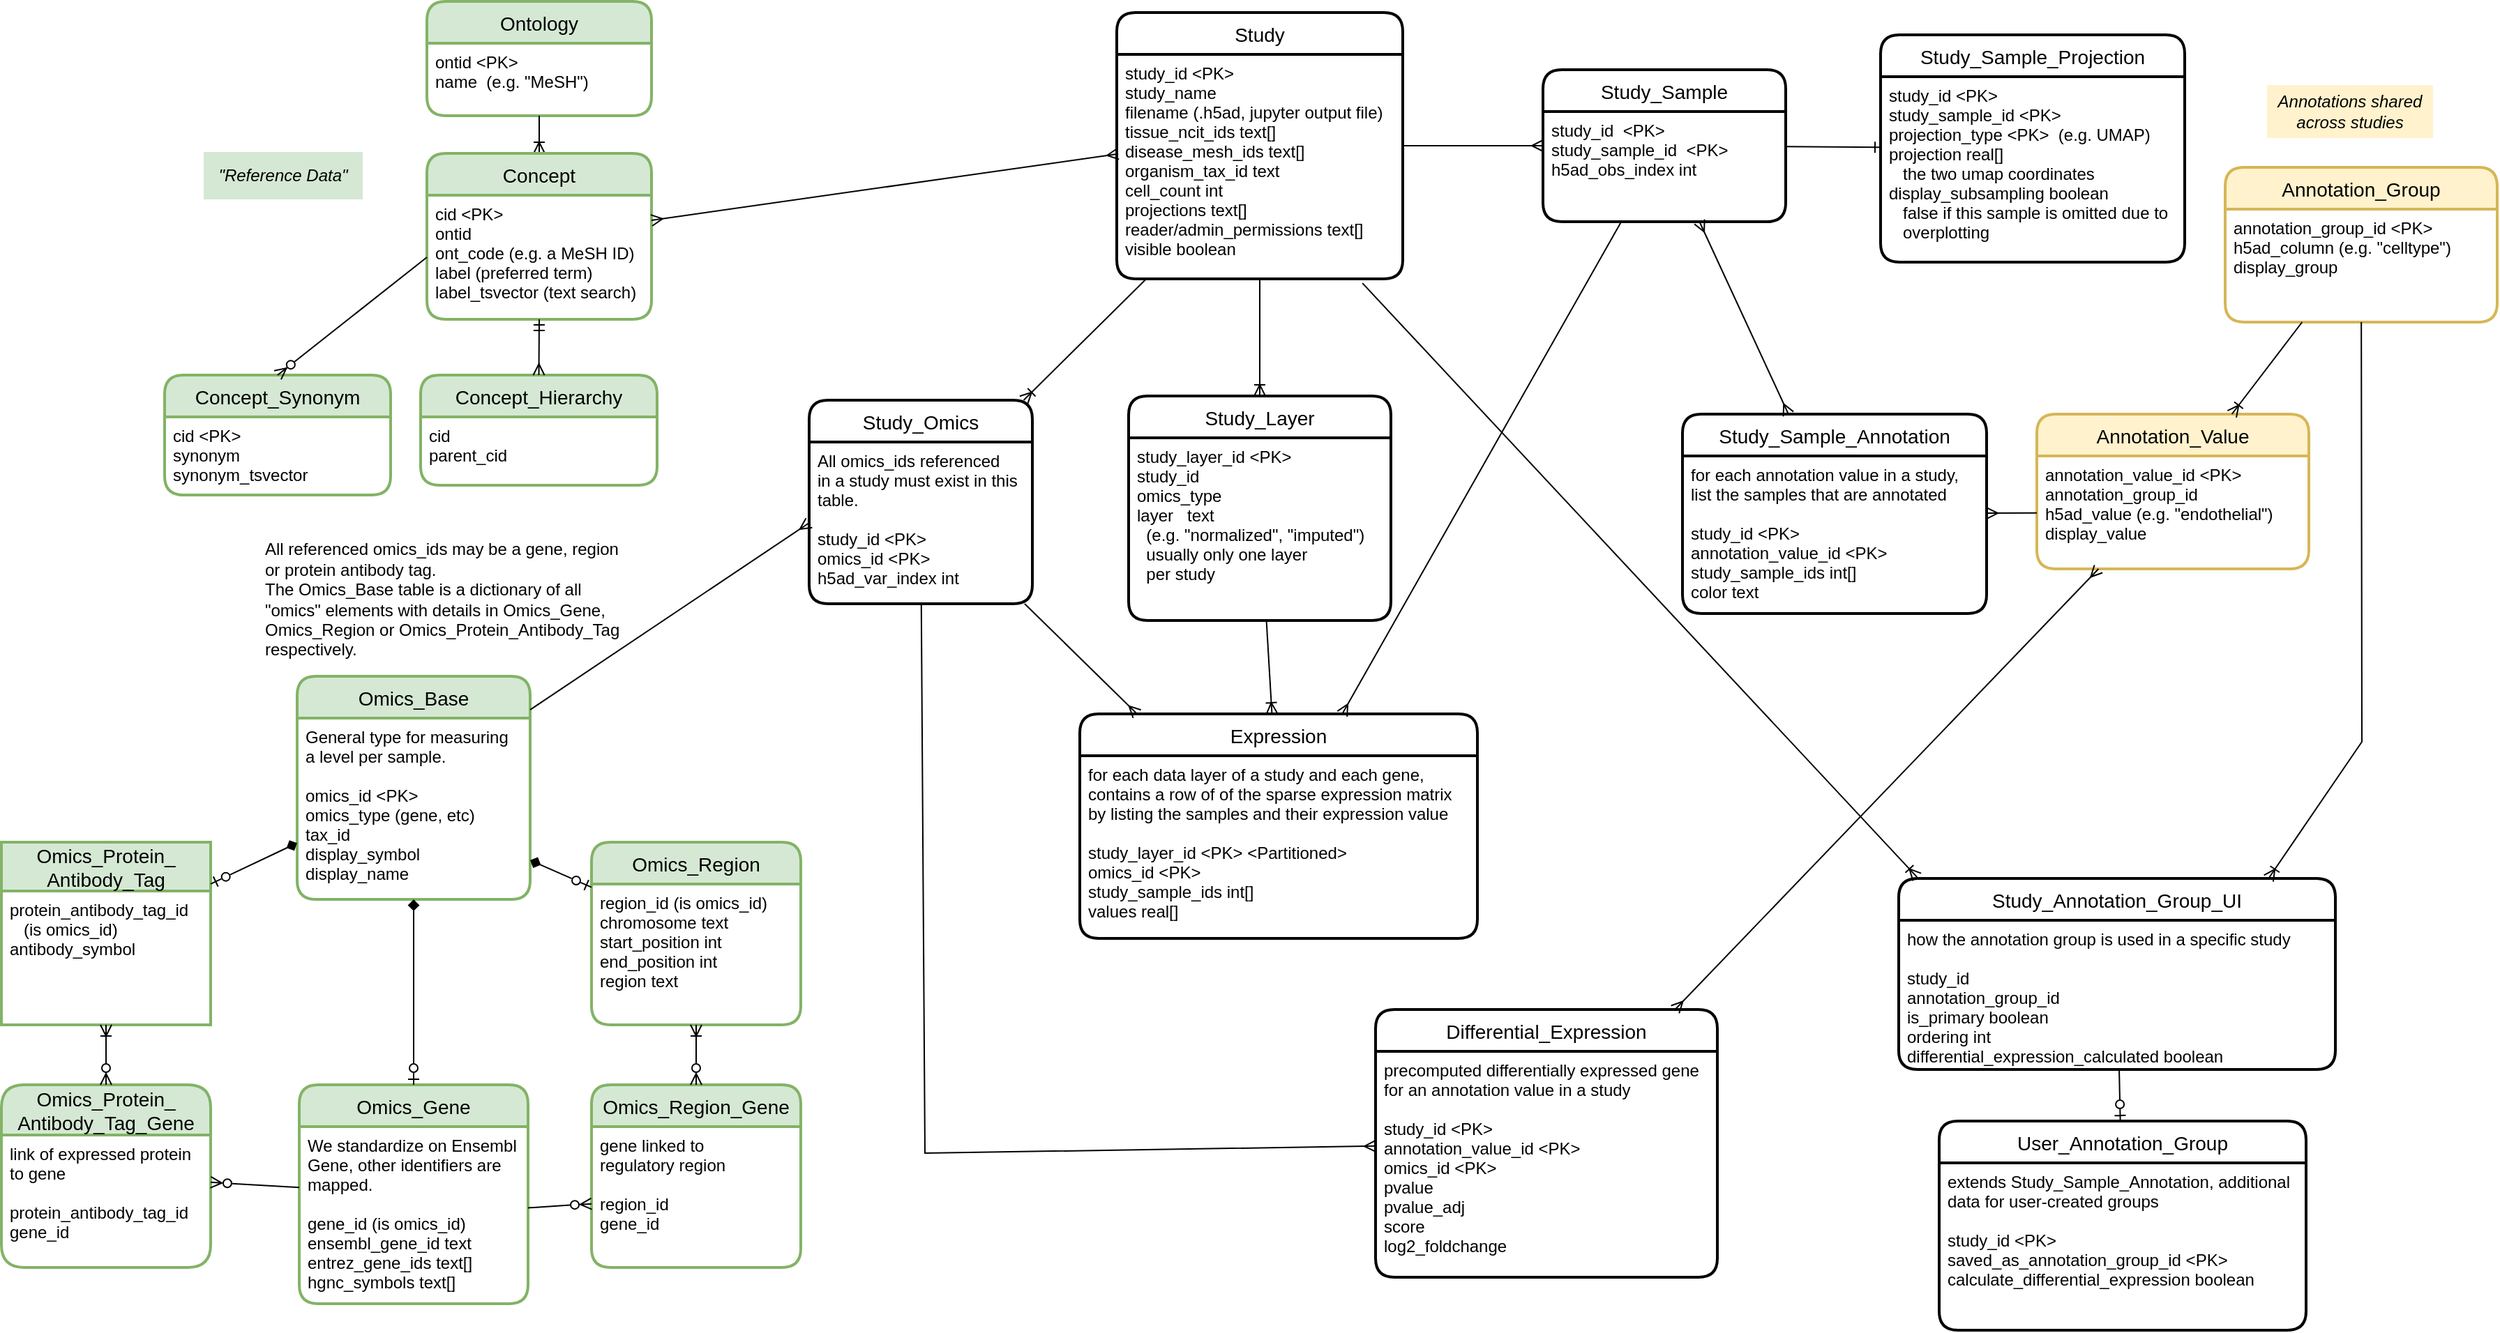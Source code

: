 <mxfile version="20.7.4" type="device"><diagram id="i9OdPr1PfLIzmgVqW9I0" name="Page-1"><mxGraphModel dx="2138" dy="1360" grid="0" gridSize="10" guides="1" tooltips="1" connect="1" arrows="1" fold="1" page="0" pageScale="1" pageWidth="827" pageHeight="1169" math="0" shadow="0"><root><mxCell id="0"/><mxCell id="1" parent="0"/><mxCell id="6dehqjQ2YJBC4APMbsgb-1" value="Study" style="swimlane;childLayout=stackLayout;horizontal=1;startSize=30;horizontalStack=0;rounded=1;fontSize=14;fontStyle=0;strokeWidth=2;resizeParent=0;resizeLast=1;shadow=0;dashed=0;align=center;" parent="1" vertex="1"><mxGeometry x="656.5" y="311" width="205" height="191" as="geometry"/></mxCell><mxCell id="6dehqjQ2YJBC4APMbsgb-2" value="study_id &lt;PK&gt;&#10;study_name&#10;filename (.h5ad, jupyter output file)&#10;tissue_ncit_ids text[]&#10;disease_mesh_ids text[]&#10;organism_tax_id text&#10;cell_count int&#10;projections text[]&#10;reader/admin_permissions text[]&#10;visible boolean" style="align=left;strokeColor=none;fillColor=none;spacingLeft=4;fontSize=12;verticalAlign=top;resizable=0;rotatable=0;part=1;" parent="6dehqjQ2YJBC4APMbsgb-1" vertex="1"><mxGeometry y="30" width="205" height="161" as="geometry"/></mxCell><mxCell id="6dehqjQ2YJBC4APMbsgb-4" value="Ontology" style="swimlane;childLayout=stackLayout;horizontal=1;startSize=30;horizontalStack=0;rounded=1;fontSize=14;fontStyle=0;strokeWidth=2;resizeParent=0;resizeLast=1;shadow=0;dashed=0;align=center;fillColor=#d5e8d4;strokeColor=#82b366;" parent="1" vertex="1"><mxGeometry x="162" y="303" width="161" height="82" as="geometry"/></mxCell><mxCell id="6dehqjQ2YJBC4APMbsgb-5" value="ontid &lt;PK&gt;&#10;name  (e.g. &quot;MeSH&quot;)&#10;" style="align=left;strokeColor=none;fillColor=none;spacingLeft=4;fontSize=12;verticalAlign=top;resizable=0;rotatable=0;part=1;" parent="6dehqjQ2YJBC4APMbsgb-4" vertex="1"><mxGeometry y="30" width="161" height="52" as="geometry"/></mxCell><mxCell id="6dehqjQ2YJBC4APMbsgb-6" value="" style="fontSize=12;html=1;endArrow=ERoneToMany;rounded=0;exitX=0.5;exitY=1;exitDx=0;exitDy=0;entryX=0.5;entryY=0;entryDx=0;entryDy=0;" parent="1" source="6dehqjQ2YJBC4APMbsgb-5" target="6dehqjQ2YJBC4APMbsgb-7" edge="1"><mxGeometry width="100" height="100" relative="1" as="geometry"><mxPoint x="603" y="584" as="sourcePoint"/><mxPoint x="583" y="423" as="targetPoint"/><Array as="points"/></mxGeometry></mxCell><mxCell id="6dehqjQ2YJBC4APMbsgb-7" value="Concept" style="swimlane;childLayout=stackLayout;horizontal=1;startSize=30;horizontalStack=0;rounded=1;fontSize=14;fontStyle=0;strokeWidth=2;resizeParent=0;resizeLast=1;shadow=0;dashed=0;align=center;fillColor=#d5e8d4;strokeColor=#82b366;" parent="1" vertex="1"><mxGeometry x="162" y="412" width="161" height="119" as="geometry"/></mxCell><mxCell id="6dehqjQ2YJBC4APMbsgb-8" value="cid &lt;PK&gt;&#10;ontid&#10;ont_code (e.g. a MeSH ID)&#10;label (preferred term)&#10;label_tsvector (text search)" style="align=left;strokeColor=none;fillColor=none;spacingLeft=4;fontSize=12;verticalAlign=top;resizable=0;rotatable=0;part=1;" parent="6dehqjQ2YJBC4APMbsgb-7" vertex="1"><mxGeometry y="30" width="161" height="89" as="geometry"/></mxCell><mxCell id="6dehqjQ2YJBC4APMbsgb-9" value="Concept_Hierarchy" style="swimlane;childLayout=stackLayout;horizontal=1;startSize=30;horizontalStack=0;rounded=1;fontSize=14;fontStyle=0;strokeWidth=2;resizeParent=0;resizeLast=1;shadow=0;dashed=0;align=center;fillColor=#d5e8d4;strokeColor=#82b366;" parent="1" vertex="1"><mxGeometry x="157.5" y="571" width="169.5" height="79" as="geometry"/></mxCell><mxCell id="6dehqjQ2YJBC4APMbsgb-10" value="cid&#10;parent_cid&#10;" style="align=left;strokeColor=none;fillColor=none;spacingLeft=4;fontSize=12;verticalAlign=top;resizable=0;rotatable=0;part=1;" parent="6dehqjQ2YJBC4APMbsgb-9" vertex="1"><mxGeometry y="30" width="169.5" height="49" as="geometry"/></mxCell><mxCell id="6dehqjQ2YJBC4APMbsgb-11" value="" style="fontSize=12;html=1;endArrow=ERmany;rounded=0;exitX=0.5;exitY=1;exitDx=0;exitDy=0;entryX=0.5;entryY=0;entryDx=0;entryDy=0;startArrow=ERmandOne;startFill=0;endFill=0;" parent="1" source="6dehqjQ2YJBC4APMbsgb-8" target="6dehqjQ2YJBC4APMbsgb-9" edge="1"><mxGeometry width="100" height="100" relative="1" as="geometry"><mxPoint x="457" y="615" as="sourcePoint"/><mxPoint x="571" y="478" as="targetPoint"/><Array as="points"/></mxGeometry></mxCell><mxCell id="6dehqjQ2YJBC4APMbsgb-12" value="Concept_Synonym" style="swimlane;childLayout=stackLayout;horizontal=1;startSize=30;horizontalStack=0;rounded=1;fontSize=14;fontStyle=0;strokeWidth=2;resizeParent=0;resizeLast=1;shadow=0;dashed=0;align=center;fillColor=#d5e8d4;strokeColor=#82b366;" parent="1" vertex="1"><mxGeometry x="-26" y="571" width="162" height="86" as="geometry"/></mxCell><mxCell id="6dehqjQ2YJBC4APMbsgb-13" value="cid &lt;PK&gt;&#10;synonym&#10;synonym_tsvector&#10;" style="align=left;strokeColor=none;fillColor=none;spacingLeft=4;fontSize=12;verticalAlign=top;resizable=0;rotatable=0;part=1;" parent="6dehqjQ2YJBC4APMbsgb-12" vertex="1"><mxGeometry y="30" width="162" height="56" as="geometry"/></mxCell><mxCell id="6dehqjQ2YJBC4APMbsgb-14" value="" style="fontSize=12;html=1;endArrow=ERzeroToMany;rounded=0;exitX=0;exitY=0.5;exitDx=0;exitDy=0;entryX=0.5;entryY=0;entryDx=0;entryDy=0;endFill=1;" parent="1" source="6dehqjQ2YJBC4APMbsgb-8" target="6dehqjQ2YJBC4APMbsgb-12" edge="1"><mxGeometry width="100" height="100" relative="1" as="geometry"><mxPoint x="252.5" y="356" as="sourcePoint"/><mxPoint x="252" y="422" as="targetPoint"/><Array as="points"/></mxGeometry></mxCell><mxCell id="6dehqjQ2YJBC4APMbsgb-16" value="Omics_Base" style="swimlane;childLayout=stackLayout;horizontal=1;startSize=30;horizontalStack=0;rounded=1;fontSize=14;fontStyle=0;strokeWidth=2;resizeParent=0;resizeLast=1;shadow=0;dashed=0;align=center;fillColor=#d5e8d4;strokeColor=#82b366;" parent="1" vertex="1"><mxGeometry x="69" y="787" width="167" height="160" as="geometry"/></mxCell><mxCell id="6dehqjQ2YJBC4APMbsgb-17" value="General type for measuring&#10;a level per sample.&#10;&#10;omics_id &lt;PK&gt;&#10;omics_type (gene, etc)&#10;tax_id&#10;display_symbol&#10;display_name" style="align=left;strokeColor=none;fillColor=none;spacingLeft=4;fontSize=12;verticalAlign=top;resizable=0;rotatable=0;part=1;" parent="6dehqjQ2YJBC4APMbsgb-16" vertex="1"><mxGeometry y="30" width="167" height="130" as="geometry"/></mxCell><mxCell id="6dehqjQ2YJBC4APMbsgb-18" value="Omics_Gene" style="swimlane;childLayout=stackLayout;horizontal=1;startSize=30;horizontalStack=0;rounded=1;fontSize=14;fontStyle=0;strokeWidth=2;resizeParent=0;resizeLast=1;shadow=0;dashed=0;align=center;fillColor=#d5e8d4;strokeColor=#82b366;" parent="1" vertex="1"><mxGeometry x="70.5" y="1080" width="164" height="157" as="geometry"/></mxCell><mxCell id="6dehqjQ2YJBC4APMbsgb-19" value="We standardize on Ensembl&#10;Gene, other identifiers are&#10;mapped.&#10;&#10;gene_id (is omics_id)&#10;ensembl_gene_id text&#10;entrez_gene_ids text[]&#10;hgnc_symbols text[]&#10;" style="align=left;strokeColor=none;fillColor=none;spacingLeft=4;fontSize=12;verticalAlign=top;resizable=0;rotatable=0;part=1;" parent="6dehqjQ2YJBC4APMbsgb-18" vertex="1"><mxGeometry y="30" width="164" height="127" as="geometry"/></mxCell><mxCell id="6dehqjQ2YJBC4APMbsgb-20" value="" style="fontSize=12;html=1;endArrow=ERzeroToOne;rounded=0;endFill=0;startArrow=diamond;startFill=1;" parent="1" source="6dehqjQ2YJBC4APMbsgb-16" target="6dehqjQ2YJBC4APMbsgb-18" edge="1"><mxGeometry width="100" height="100" relative="1" as="geometry"><mxPoint x="136.5" y="952" as="sourcePoint"/><mxPoint x="136" y="1019" as="targetPoint"/><Array as="points"/></mxGeometry></mxCell><mxCell id="6dehqjQ2YJBC4APMbsgb-21" value="Study_Omics" style="swimlane;childLayout=stackLayout;horizontal=1;startSize=30;horizontalStack=0;rounded=1;fontSize=14;fontStyle=0;strokeWidth=2;resizeParent=0;resizeLast=1;shadow=0;dashed=0;align=center;" parent="1" vertex="1"><mxGeometry x="436" y="589" width="160" height="146" as="geometry"/></mxCell><mxCell id="6dehqjQ2YJBC4APMbsgb-22" value="All omics_ids referenced&#10;in a study must exist in this&#10;table.&#10;&#10;study_id &lt;PK&gt;&#10;omics_id &lt;PK&gt;&#10;h5ad_var_index int&#10;" style="align=left;strokeColor=none;fillColor=none;spacingLeft=4;fontSize=12;verticalAlign=top;resizable=0;rotatable=0;part=1;" parent="6dehqjQ2YJBC4APMbsgb-21" vertex="1"><mxGeometry y="30" width="160" height="116" as="geometry"/></mxCell><mxCell id="6dehqjQ2YJBC4APMbsgb-23" value="Annotation_Group" style="swimlane;childLayout=stackLayout;horizontal=1;startSize=30;horizontalStack=0;rounded=1;fontSize=14;fontStyle=0;strokeWidth=2;resizeParent=0;resizeLast=1;shadow=0;dashed=0;align=center;fillColor=#fff2cc;strokeColor=#d6b656;" parent="1" vertex="1"><mxGeometry x="1451" y="422" width="195" height="111" as="geometry"/></mxCell><mxCell id="6dehqjQ2YJBC4APMbsgb-24" value="annotation_group_id &lt;PK&gt;&#10;h5ad_column (e.g. &quot;celltype&quot;)&#10;display_group" style="align=left;strokeColor=none;fillColor=none;spacingLeft=4;fontSize=12;verticalAlign=top;resizable=0;rotatable=0;part=1;" parent="6dehqjQ2YJBC4APMbsgb-23" vertex="1"><mxGeometry y="30" width="195" height="81" as="geometry"/></mxCell><mxCell id="6dehqjQ2YJBC4APMbsgb-25" value="Annotation_Value" style="swimlane;childLayout=stackLayout;horizontal=1;startSize=30;horizontalStack=0;rounded=1;fontSize=14;fontStyle=0;strokeWidth=2;resizeParent=0;resizeLast=1;shadow=0;dashed=0;align=center;fillColor=#fff2cc;strokeColor=#d6b656;" parent="1" vertex="1"><mxGeometry x="1316" y="599" width="195" height="111" as="geometry"/></mxCell><mxCell id="6dehqjQ2YJBC4APMbsgb-26" value="annotation_value_id &lt;PK&gt;&#10;annotation_group_id&#10;h5ad_value (e.g. &quot;endothelial&quot;)&#10;display_value" style="align=left;strokeColor=none;fillColor=none;spacingLeft=4;fontSize=12;verticalAlign=top;resizable=0;rotatable=0;part=1;" parent="6dehqjQ2YJBC4APMbsgb-25" vertex="1"><mxGeometry y="30" width="195" height="81" as="geometry"/></mxCell><mxCell id="6dehqjQ2YJBC4APMbsgb-28" value="" style="fontSize=12;html=1;endArrow=ERoneToMany;rounded=0;" parent="1" source="6dehqjQ2YJBC4APMbsgb-23" target="6dehqjQ2YJBC4APMbsgb-25" edge="1"><mxGeometry width="100" height="100" relative="1" as="geometry"><mxPoint x="1423.5" y="417" as="sourcePoint"/><mxPoint x="1423" y="484" as="targetPoint"/><Array as="points"/></mxGeometry></mxCell><mxCell id="6dehqjQ2YJBC4APMbsgb-29" value="Study_Annotation_Group_UI" style="swimlane;childLayout=stackLayout;horizontal=1;startSize=30;horizontalStack=0;rounded=1;fontSize=14;fontStyle=0;strokeWidth=2;resizeParent=0;resizeLast=1;shadow=0;dashed=0;align=center;" parent="1" vertex="1"><mxGeometry x="1217" y="932" width="313" height="137" as="geometry"/></mxCell><mxCell id="6dehqjQ2YJBC4APMbsgb-30" value="how the annotation group is used in a specific study&#10;&#10;study_id&#10;annotation_group_id&#10;is_primary boolean&#10;ordering int&#10;differential_expression_calculated boolean" style="align=left;strokeColor=none;fillColor=none;spacingLeft=4;fontSize=12;verticalAlign=top;resizable=0;rotatable=0;part=1;" parent="6dehqjQ2YJBC4APMbsgb-29" vertex="1"><mxGeometry y="30" width="313" height="107" as="geometry"/></mxCell><mxCell id="6dehqjQ2YJBC4APMbsgb-31" value="Study_Layer" style="swimlane;childLayout=stackLayout;horizontal=1;startSize=30;horizontalStack=0;rounded=1;fontSize=14;fontStyle=0;strokeWidth=2;resizeParent=0;resizeLast=1;shadow=0;dashed=0;align=center;" parent="1" vertex="1"><mxGeometry x="665" y="586" width="188" height="161" as="geometry"/></mxCell><mxCell id="6dehqjQ2YJBC4APMbsgb-32" value="study_layer_id &lt;PK&gt;&#10;study_id&#10;omics_type&#10;layer   text&#10;  (e.g. &quot;normalized&quot;, &quot;imputed&quot;)&#10;  usually only one layer&#10;  per study&#10;&#10;" style="align=left;strokeColor=none;fillColor=none;spacingLeft=4;fontSize=12;verticalAlign=top;resizable=0;rotatable=0;part=1;" parent="6dehqjQ2YJBC4APMbsgb-31" vertex="1"><mxGeometry y="30" width="188" height="131" as="geometry"/></mxCell><mxCell id="6dehqjQ2YJBC4APMbsgb-33" value="Study_Sample" style="swimlane;childLayout=stackLayout;horizontal=1;startSize=30;horizontalStack=0;rounded=1;fontSize=14;fontStyle=0;strokeWidth=2;resizeParent=0;resizeLast=1;shadow=0;dashed=0;align=center;" parent="1" vertex="1"><mxGeometry x="962" y="352" width="174" height="109" as="geometry"/></mxCell><mxCell id="6dehqjQ2YJBC4APMbsgb-34" value="study_id  &lt;PK&gt;&#10;study_sample_id  &lt;PK&gt;&#10;h5ad_obs_index int&#10;" style="align=left;strokeColor=none;fillColor=none;spacingLeft=4;fontSize=12;verticalAlign=top;resizable=0;rotatable=0;part=1;" parent="6dehqjQ2YJBC4APMbsgb-33" vertex="1"><mxGeometry y="30" width="174" height="79" as="geometry"/></mxCell><mxCell id="6dehqjQ2YJBC4APMbsgb-35" value="Study_Sample_Annotation" style="swimlane;childLayout=stackLayout;horizontal=1;startSize=30;horizontalStack=0;rounded=1;fontSize=14;fontStyle=0;strokeWidth=2;resizeParent=0;resizeLast=1;shadow=0;dashed=0;align=center;" parent="1" vertex="1"><mxGeometry x="1062" y="599" width="218" height="143" as="geometry"/></mxCell><mxCell id="6dehqjQ2YJBC4APMbsgb-36" value="for each annotation value in a study,&#10;list the samples that are annotated&#10;&#10;study_id &lt;PK&gt;&#10;annotation_value_id &lt;PK&gt;&#10;study_sample_ids int[]&#10;color text" style="align=left;strokeColor=none;fillColor=none;spacingLeft=4;fontSize=12;verticalAlign=top;resizable=0;rotatable=0;part=1;" parent="6dehqjQ2YJBC4APMbsgb-35" vertex="1"><mxGeometry y="30" width="218" height="113" as="geometry"/></mxCell><mxCell id="6dehqjQ2YJBC4APMbsgb-38" value="" style="fontSize=12;html=1;endArrow=ERmany;rounded=0;endFill=0;" parent="1" source="6dehqjQ2YJBC4APMbsgb-26" target="6dehqjQ2YJBC4APMbsgb-35" edge="1"><mxGeometry x="1" y="-189" width="100" height="100" relative="1" as="geometry"><mxPoint x="1667.5" y="462" as="sourcePoint"/><mxPoint x="1667.5" y="528" as="targetPoint"/><Array as="points"/><mxPoint x="132" y="180" as="offset"/></mxGeometry></mxCell><mxCell id="6dehqjQ2YJBC4APMbsgb-39" value="" style="fontSize=12;html=1;endArrow=ERmany;rounded=0;endFill=0;startArrow=ERmany;startFill=0;" parent="1" source="6dehqjQ2YJBC4APMbsgb-33" target="6dehqjQ2YJBC4APMbsgb-35" edge="1"><mxGeometry x="1" y="-189" width="100" height="100" relative="1" as="geometry"><mxPoint x="1643" y="736" as="sourcePoint"/><mxPoint x="1451" y="899" as="targetPoint"/><Array as="points"/><mxPoint x="132" y="180" as="offset"/></mxGeometry></mxCell><mxCell id="6dehqjQ2YJBC4APMbsgb-40" value="Study_Sample_Projection" style="swimlane;childLayout=stackLayout;horizontal=1;startSize=30;horizontalStack=0;rounded=1;fontSize=14;fontStyle=0;strokeWidth=2;resizeParent=0;resizeLast=1;shadow=0;dashed=0;align=center;" parent="1" vertex="1"><mxGeometry x="1204" y="327" width="218" height="163" as="geometry"/></mxCell><mxCell id="6dehqjQ2YJBC4APMbsgb-41" value="study_id &lt;PK&gt;&#10;study_sample_id &lt;PK&gt;&#10;projection_type &lt;PK&gt;  (e.g. UMAP)&#10;projection real[]&#10;   the two umap coordinates&#10;display_subsampling boolean&#10;   false if this sample is omitted due to&#10;   overplotting&#10;" style="align=left;strokeColor=none;fillColor=none;spacingLeft=4;fontSize=12;verticalAlign=top;resizable=0;rotatable=0;part=1;" parent="6dehqjQ2YJBC4APMbsgb-40" vertex="1"><mxGeometry y="30" width="218" height="133" as="geometry"/></mxCell><mxCell id="6dehqjQ2YJBC4APMbsgb-43" value="Expression" style="swimlane;childLayout=stackLayout;horizontal=1;startSize=30;horizontalStack=0;rounded=1;fontSize=14;fontStyle=0;strokeWidth=2;resizeParent=0;resizeLast=1;shadow=0;dashed=0;align=center;" parent="1" vertex="1"><mxGeometry x="630" y="814" width="285" height="161" as="geometry"/></mxCell><mxCell id="6dehqjQ2YJBC4APMbsgb-44" value="for each data layer of a study and each gene,&#10;contains a row of of the sparse expression matrix&#10;by listing the samples and their expression value&#10;&#10;study_layer_id &lt;PK&gt; &lt;Partitioned&gt;&#10;omics_id &lt;PK&gt;&#10;study_sample_ids int[]&#10;values real[]" style="align=left;strokeColor=none;fillColor=none;spacingLeft=4;fontSize=12;verticalAlign=top;resizable=0;rotatable=0;part=1;" parent="6dehqjQ2YJBC4APMbsgb-43" vertex="1"><mxGeometry y="30" width="285" height="131" as="geometry"/></mxCell><mxCell id="6dehqjQ2YJBC4APMbsgb-45" value="Differential_Expression" style="swimlane;childLayout=stackLayout;horizontal=1;startSize=30;horizontalStack=0;rounded=1;fontSize=14;fontStyle=0;strokeWidth=2;resizeParent=0;resizeLast=1;shadow=0;dashed=0;align=center;" parent="1" vertex="1"><mxGeometry x="842" y="1026" width="245" height="192" as="geometry"/></mxCell><mxCell id="6dehqjQ2YJBC4APMbsgb-46" value="precomputed differentially expressed gene&#10;for an annotation value in a study&#10;&#10;study_id &lt;PK&gt;&#10;annotation_value_id &lt;PK&gt;&#10;omics_id &lt;PK&gt;&#10;pvalue&#10;pvalue_adj&#10;score&#10;log2_foldchange" style="align=left;strokeColor=none;fillColor=none;spacingLeft=4;fontSize=12;verticalAlign=top;resizable=0;rotatable=0;part=1;" parent="6dehqjQ2YJBC4APMbsgb-45" vertex="1"><mxGeometry y="30" width="245" height="162" as="geometry"/></mxCell><mxCell id="6dehqjQ2YJBC4APMbsgb-47" value="User_Annotation_Group" style="swimlane;childLayout=stackLayout;horizontal=1;startSize=30;horizontalStack=0;rounded=1;fontSize=14;fontStyle=0;strokeWidth=2;resizeParent=0;resizeLast=1;shadow=0;dashed=0;align=center;" parent="1" vertex="1"><mxGeometry x="1246" y="1106" width="263" height="150" as="geometry"/></mxCell><mxCell id="6dehqjQ2YJBC4APMbsgb-48" value="extends Study_Sample_Annotation, additional&#10;data for user-created groups&#10;&#10;study_id &lt;PK&gt;&#10;saved_as_annotation_group_id &lt;PK&gt;&#10;calculate_differential_expression boolean" style="align=left;strokeColor=none;fillColor=none;spacingLeft=4;fontSize=12;verticalAlign=top;resizable=0;rotatable=0;part=1;" parent="6dehqjQ2YJBC4APMbsgb-47" vertex="1"><mxGeometry y="30" width="263" height="120" as="geometry"/></mxCell><mxCell id="6dehqjQ2YJBC4APMbsgb-50" value="" style="fontSize=12;html=1;endArrow=ERoneToMany;rounded=0;" parent="1" source="6dehqjQ2YJBC4APMbsgb-31" target="6dehqjQ2YJBC4APMbsgb-43" edge="1"><mxGeometry width="100" height="100" relative="1" as="geometry"><mxPoint x="454.5" y="879" as="sourcePoint"/><mxPoint x="762" y="820" as="targetPoint"/><Array as="points"/></mxGeometry></mxCell><mxCell id="6dehqjQ2YJBC4APMbsgb-51" value="" style="fontSize=12;html=1;endArrow=ERoneToMany;rounded=0;" parent="1" source="6dehqjQ2YJBC4APMbsgb-1" target="6dehqjQ2YJBC4APMbsgb-31" edge="1"><mxGeometry width="100" height="100" relative="1" as="geometry"><mxPoint x="581.66" y="997" as="sourcePoint"/><mxPoint x="580.169" y="1042" as="targetPoint"/><Array as="points"/></mxGeometry></mxCell><mxCell id="6dehqjQ2YJBC4APMbsgb-52" value="" style="fontSize=12;html=1;endArrow=ERmany;rounded=0;endFill=0;entryX=0.144;entryY=0;entryDx=0;entryDy=0;entryPerimeter=0;" parent="1" source="6dehqjQ2YJBC4APMbsgb-21" target="6dehqjQ2YJBC4APMbsgb-43" edge="1"><mxGeometry width="100" height="100" relative="1" as="geometry"><mxPoint x="582.069" y="997" as="sourcePoint"/><mxPoint x="580.431" y="1042" as="targetPoint"/></mxGeometry></mxCell><mxCell id="6dehqjQ2YJBC4APMbsgb-54" value="" style="fontSize=12;html=1;endArrow=ERmany;rounded=0;endFill=0;startArrow=ERmany;startFill=0;" parent="1" source="6dehqjQ2YJBC4APMbsgb-25" target="6dehqjQ2YJBC4APMbsgb-45" edge="1"><mxGeometry x="1" y="-189" width="100" height="100" relative="1" as="geometry"><mxPoint x="1126.359" y="629" as="sourcePoint"/><mxPoint x="1223.842" y="804" as="targetPoint"/><Array as="points"/><mxPoint x="132" y="180" as="offset"/></mxGeometry></mxCell><mxCell id="6dehqjQ2YJBC4APMbsgb-55" value="" style="fontSize=12;html=1;endArrow=ERmany;rounded=0;endFill=0;" parent="1" source="6dehqjQ2YJBC4APMbsgb-1" target="6dehqjQ2YJBC4APMbsgb-33" edge="1"><mxGeometry x="1" y="-189" width="100" height="100" relative="1" as="geometry"><mxPoint x="1406.027" y="624" as="sourcePoint"/><mxPoint x="1301.702" y="804" as="targetPoint"/><Array as="points"/><mxPoint x="132" y="180" as="offset"/></mxGeometry></mxCell><mxCell id="6dehqjQ2YJBC4APMbsgb-56" value="" style="fontSize=12;html=1;endArrow=ERone;rounded=0;endFill=0;" parent="1" source="6dehqjQ2YJBC4APMbsgb-33" target="6dehqjQ2YJBC4APMbsgb-40" edge="1"><mxGeometry x="1" y="-189" width="100" height="100" relative="1" as="geometry"><mxPoint x="880" y="446.324" as="sourcePoint"/><mxPoint x="1009" y="522.874" as="targetPoint"/><Array as="points"/><mxPoint x="132" y="180" as="offset"/></mxGeometry></mxCell><mxCell id="6dehqjQ2YJBC4APMbsgb-57" value="" style="fontSize=12;html=1;endArrow=ERoneToMany;rounded=0;" parent="1" source="6dehqjQ2YJBC4APMbsgb-2" target="6dehqjQ2YJBC4APMbsgb-21" edge="1"><mxGeometry width="100" height="100" relative="1" as="geometry"><mxPoint x="745.054" y="475" as="sourcePoint"/><mxPoint x="614.183" y="836" as="targetPoint"/><Array as="points"/></mxGeometry></mxCell><mxCell id="6dehqjQ2YJBC4APMbsgb-58" value="" style="fontSize=12;html=1;endArrow=ERmany;rounded=0;endFill=0;entryX=0;entryY=0.5;entryDx=0;entryDy=0;" parent="1" source="6dehqjQ2YJBC4APMbsgb-16" target="6dehqjQ2YJBC4APMbsgb-22" edge="1"><mxGeometry x="1" y="-189" width="100" height="100" relative="1" as="geometry"><mxPoint x="459" y="939.324" as="sourcePoint"/><mxPoint x="90" y="1018.343" as="targetPoint"/><Array as="points"/><mxPoint x="132" y="180" as="offset"/></mxGeometry></mxCell><mxCell id="6dehqjQ2YJBC4APMbsgb-59" value="" style="fontSize=12;html=1;endArrow=ERmany;rounded=0;endFill=0;" parent="1" source="6dehqjQ2YJBC4APMbsgb-22" target="6dehqjQ2YJBC4APMbsgb-45" edge="1"><mxGeometry width="100" height="100" relative="1" as="geometry"><mxPoint x="412.524" y="495" as="sourcePoint"/><mxPoint x="391.446" y="1071" as="targetPoint"/><Array as="points"><mxPoint x="519" y="1129"/></Array></mxGeometry></mxCell><mxCell id="6dehqjQ2YJBC4APMbsgb-62" value="" style="fontSize=12;html=1;endArrow=ERmany;rounded=0;endFill=0;" parent="1" source="6dehqjQ2YJBC4APMbsgb-33" target="6dehqjQ2YJBC4APMbsgb-43" edge="1"><mxGeometry width="100" height="100" relative="1" as="geometry"><mxPoint x="604.323" y="664" as="sourcePoint"/><mxPoint x="424.138" y="1071" as="targetPoint"/><Array as="points"/></mxGeometry></mxCell><mxCell id="6dehqjQ2YJBC4APMbsgb-64" value="" style="fontSize=12;html=1;endArrow=ERoneToMany;rounded=0;entryX=0.847;entryY=0;entryDx=0;entryDy=0;entryPerimeter=0;" parent="1" source="6dehqjQ2YJBC4APMbsgb-23" target="6dehqjQ2YJBC4APMbsgb-29" edge="1"><mxGeometry width="100" height="100" relative="1" as="geometry"><mxPoint x="1429.5" y="447" as="sourcePoint"/><mxPoint x="1429.5" y="513" as="targetPoint"/><Array as="points"><mxPoint x="1549" y="834"/></Array></mxGeometry></mxCell><mxCell id="6dehqjQ2YJBC4APMbsgb-65" value="" style="fontSize=12;html=1;endArrow=ERoneToMany;rounded=0;entryX=0.042;entryY=-0.007;entryDx=0;entryDy=0;entryPerimeter=0;exitX=0.859;exitY=1.019;exitDx=0;exitDy=0;exitPerimeter=0;" parent="1" source="6dehqjQ2YJBC4APMbsgb-2" target="6dehqjQ2YJBC4APMbsgb-29" edge="1"><mxGeometry width="100" height="100" relative="1" as="geometry"><mxPoint x="1419.538" y="447" as="sourcePoint"/><mxPoint x="1315.795" y="1025" as="targetPoint"/><Array as="points"/></mxGeometry></mxCell><mxCell id="6dehqjQ2YJBC4APMbsgb-66" value="" style="fontSize=12;html=1;endArrow=ERzeroToOne;rounded=0;endFill=0;" parent="1" source="6dehqjQ2YJBC4APMbsgb-29" target="6dehqjQ2YJBC4APMbsgb-47" edge="1"><mxGeometry width="100" height="100" relative="1" as="geometry"><mxPoint x="395.271" y="415" as="sourcePoint"/><mxPoint x="390.729" y="473" as="targetPoint"/><Array as="points"/></mxGeometry></mxCell><mxCell id="6dehqjQ2YJBC4APMbsgb-69" value="&quot;Reference Data&quot;" style="rounded=0;whiteSpace=wrap;html=1;fillColor=#d5e8d4;strokeColor=none;fontStyle=2" parent="1" vertex="1"><mxGeometry x="2" y="411" width="114" height="34" as="geometry"/></mxCell><mxCell id="6dehqjQ2YJBC4APMbsgb-70" value="Annotations shared across studies" style="rounded=0;whiteSpace=wrap;html=1;fillColor=#fff2cc;strokeColor=none;fontStyle=2" parent="1" vertex="1"><mxGeometry x="1481" y="363" width="119" height="38" as="geometry"/></mxCell><mxCell id="6dehqjQ2YJBC4APMbsgb-71" value="" style="fontSize=12;html=1;endArrow=ERmany;rounded=0;endFill=0;startArrow=ERmany;startFill=0;exitX=0.005;exitY=0.443;exitDx=0;exitDy=0;exitPerimeter=0;" parent="1" source="6dehqjQ2YJBC4APMbsgb-2" target="6dehqjQ2YJBC4APMbsgb-7" edge="1"><mxGeometry width="100" height="100" relative="1" as="geometry"><mxPoint x="1360.01" y="720" as="sourcePoint"/><mxPoint x="1092.321" y="954" as="targetPoint"/></mxGeometry></mxCell><mxCell id="_u7YFfEs3G-9KUES4TtE-1" value="Omics_Region" style="swimlane;childLayout=stackLayout;horizontal=1;startSize=30;horizontalStack=0;rounded=1;fontSize=14;fontStyle=0;strokeWidth=2;resizeParent=0;resizeLast=1;shadow=0;dashed=0;align=center;fillColor=#d5e8d4;strokeColor=#82b366;" vertex="1" parent="1"><mxGeometry x="280" y="906" width="150" height="131" as="geometry"/></mxCell><mxCell id="_u7YFfEs3G-9KUES4TtE-2" value="region_id (is omics_id)&#10;chromosome text&#10;start_position int&#10;end_position int&#10;region text" style="align=left;strokeColor=none;fillColor=none;spacingLeft=4;fontSize=12;verticalAlign=top;resizable=0;rotatable=0;part=1;" vertex="1" parent="_u7YFfEs3G-9KUES4TtE-1"><mxGeometry y="30" width="150" height="101" as="geometry"/></mxCell><mxCell id="_u7YFfEs3G-9KUES4TtE-4" value="" style="fontSize=12;html=1;endArrow=ERzeroToOne;rounded=0;endFill=0;startArrow=diamond;startFill=1;" edge="1" parent="1" source="6dehqjQ2YJBC4APMbsgb-17" target="_u7YFfEs3G-9KUES4TtE-1"><mxGeometry width="100" height="100" relative="1" as="geometry"><mxPoint x="170.949" y="987" as="sourcePoint"/><mxPoint x="169.484" y="1020" as="targetPoint"/><Array as="points"/></mxGeometry></mxCell><mxCell id="_u7YFfEs3G-9KUES4TtE-5" value="Omics_Region_Gene" style="swimlane;childLayout=stackLayout;horizontal=1;startSize=30;horizontalStack=0;rounded=1;fontSize=14;fontStyle=0;strokeWidth=2;resizeParent=0;resizeLast=1;shadow=0;dashed=0;align=center;fillColor=#d5e8d4;strokeColor=#82b366;" vertex="1" parent="1"><mxGeometry x="280" y="1080" width="150" height="131" as="geometry"/></mxCell><mxCell id="_u7YFfEs3G-9KUES4TtE-6" value="gene linked to&#10;regulatory region&#10;&#10;region_id&#10;gene_id" style="align=left;strokeColor=none;fillColor=none;spacingLeft=4;fontSize=12;verticalAlign=top;resizable=0;rotatable=0;part=1;" vertex="1" parent="_u7YFfEs3G-9KUES4TtE-5"><mxGeometry y="30" width="150" height="101" as="geometry"/></mxCell><mxCell id="_u7YFfEs3G-9KUES4TtE-7" value="" style="fontSize=12;html=1;endArrow=ERzeroToMany;rounded=0;endFill=0;startArrow=ERoneToMany;startFill=0;" edge="1" parent="1" source="_u7YFfEs3G-9KUES4TtE-2" target="_u7YFfEs3G-9KUES4TtE-5"><mxGeometry width="100" height="100" relative="1" as="geometry"><mxPoint x="524" y="808" as="sourcePoint"/><mxPoint x="558" y="937" as="targetPoint"/><Array as="points"/></mxGeometry></mxCell><mxCell id="_u7YFfEs3G-9KUES4TtE-8" value="" style="fontSize=12;html=1;endArrow=ERzeroToMany;rounded=0;endFill=0;startArrow=none;startFill=0;" edge="1" parent="1" source="6dehqjQ2YJBC4APMbsgb-19" target="_u7YFfEs3G-9KUES4TtE-6"><mxGeometry width="100" height="100" relative="1" as="geometry"><mxPoint x="406.612" y="1023" as="sourcePoint"/><mxPoint x="407.206" y="1072" as="targetPoint"/><Array as="points"/></mxGeometry></mxCell><mxCell id="_u7YFfEs3G-9KUES4TtE-10" value="Omics_Protein_&#10;Antibody_Tag" style="swimlane;childLayout=stackLayout;horizontal=1;startSize=35;horizontalStack=0;rounded=1;fontSize=14;fontStyle=0;strokeWidth=2;resizeParent=0;resizeLast=1;shadow=0;dashed=0;align=center;fillColor=#d5e8d4;strokeColor=#82b366;arcSize=0;" vertex="1" parent="1"><mxGeometry x="-143" y="906" width="150" height="131" as="geometry"/></mxCell><mxCell id="_u7YFfEs3G-9KUES4TtE-11" value="protein_antibody_tag_id&#10;   (is omics_id)&#10;antibody_symbol" style="align=left;strokeColor=none;fillColor=none;spacingLeft=4;fontSize=12;verticalAlign=top;resizable=0;rotatable=0;part=1;" vertex="1" parent="_u7YFfEs3G-9KUES4TtE-10"><mxGeometry y="35" width="150" height="96" as="geometry"/></mxCell><mxCell id="_u7YFfEs3G-9KUES4TtE-12" value="Omics_Protein_&#10;Antibody_Tag_Gene" style="swimlane;childLayout=stackLayout;horizontal=1;startSize=36;horizontalStack=0;rounded=1;fontSize=14;fontStyle=0;strokeWidth=2;resizeParent=0;resizeLast=1;shadow=0;dashed=0;align=center;fillColor=#d5e8d4;strokeColor=#82b366;" vertex="1" parent="1"><mxGeometry x="-143" y="1080" width="150" height="131" as="geometry"/></mxCell><mxCell id="_u7YFfEs3G-9KUES4TtE-13" value="link of expressed protein&#10;to gene&#10;&#10;protein_antibody_tag_id&#10;gene_id" style="align=left;strokeColor=none;fillColor=none;spacingLeft=4;fontSize=12;verticalAlign=top;resizable=0;rotatable=0;part=1;" vertex="1" parent="_u7YFfEs3G-9KUES4TtE-12"><mxGeometry y="36" width="150" height="95" as="geometry"/></mxCell><mxCell id="_u7YFfEs3G-9KUES4TtE-15" value="" style="fontSize=12;html=1;endArrow=ERzeroToMany;rounded=0;endFill=0;startArrow=none;startFill=0;" edge="1" parent="1" source="6dehqjQ2YJBC4APMbsgb-18" target="_u7YFfEs3G-9KUES4TtE-12"><mxGeometry width="100" height="100" relative="1" as="geometry"><mxPoint x="248" y="1126.715" as="sourcePoint"/><mxPoint x="333" y="1140.413" as="targetPoint"/><Array as="points"/></mxGeometry></mxCell><mxCell id="_u7YFfEs3G-9KUES4TtE-16" value="" style="fontSize=12;html=1;endArrow=ERzeroToMany;rounded=0;endFill=0;startArrow=ERoneToMany;startFill=0;" edge="1" parent="1" source="_u7YFfEs3G-9KUES4TtE-10" target="_u7YFfEs3G-9KUES4TtE-12"><mxGeometry width="100" height="100" relative="1" as="geometry"><mxPoint x="406.612" y="1023" as="sourcePoint"/><mxPoint x="407.206" y="1072" as="targetPoint"/><Array as="points"/></mxGeometry></mxCell><mxCell id="_u7YFfEs3G-9KUES4TtE-17" value="" style="fontSize=12;html=1;endArrow=ERzeroToOne;rounded=0;endFill=0;startArrow=diamond;startFill=1;" edge="1" parent="1" source="6dehqjQ2YJBC4APMbsgb-16" target="_u7YFfEs3G-9KUES4TtE-10"><mxGeometry width="100" height="100" relative="1" as="geometry"><mxPoint x="258" y="934.805" as="sourcePoint"/><mxPoint x="331" y="945.999" as="targetPoint"/><Array as="points"/></mxGeometry></mxCell><mxCell id="_u7YFfEs3G-9KUES4TtE-18" value="All referenced omics_ids may be a gene, region or protein antibody tag.&lt;br&gt;The Omics_Base table is a dictionary of all &quot;omics&quot; elements with details in Omics_Gene, Omics_Region or Omics_Protein_Antibody_Tag respectively." style="text;html=1;strokeColor=none;fillColor=none;align=left;verticalAlign=middle;whiteSpace=wrap;rounded=0;" vertex="1" parent="1"><mxGeometry x="44" y="695" width="263" height="74" as="geometry"/></mxCell></root></mxGraphModel></diagram></mxfile>